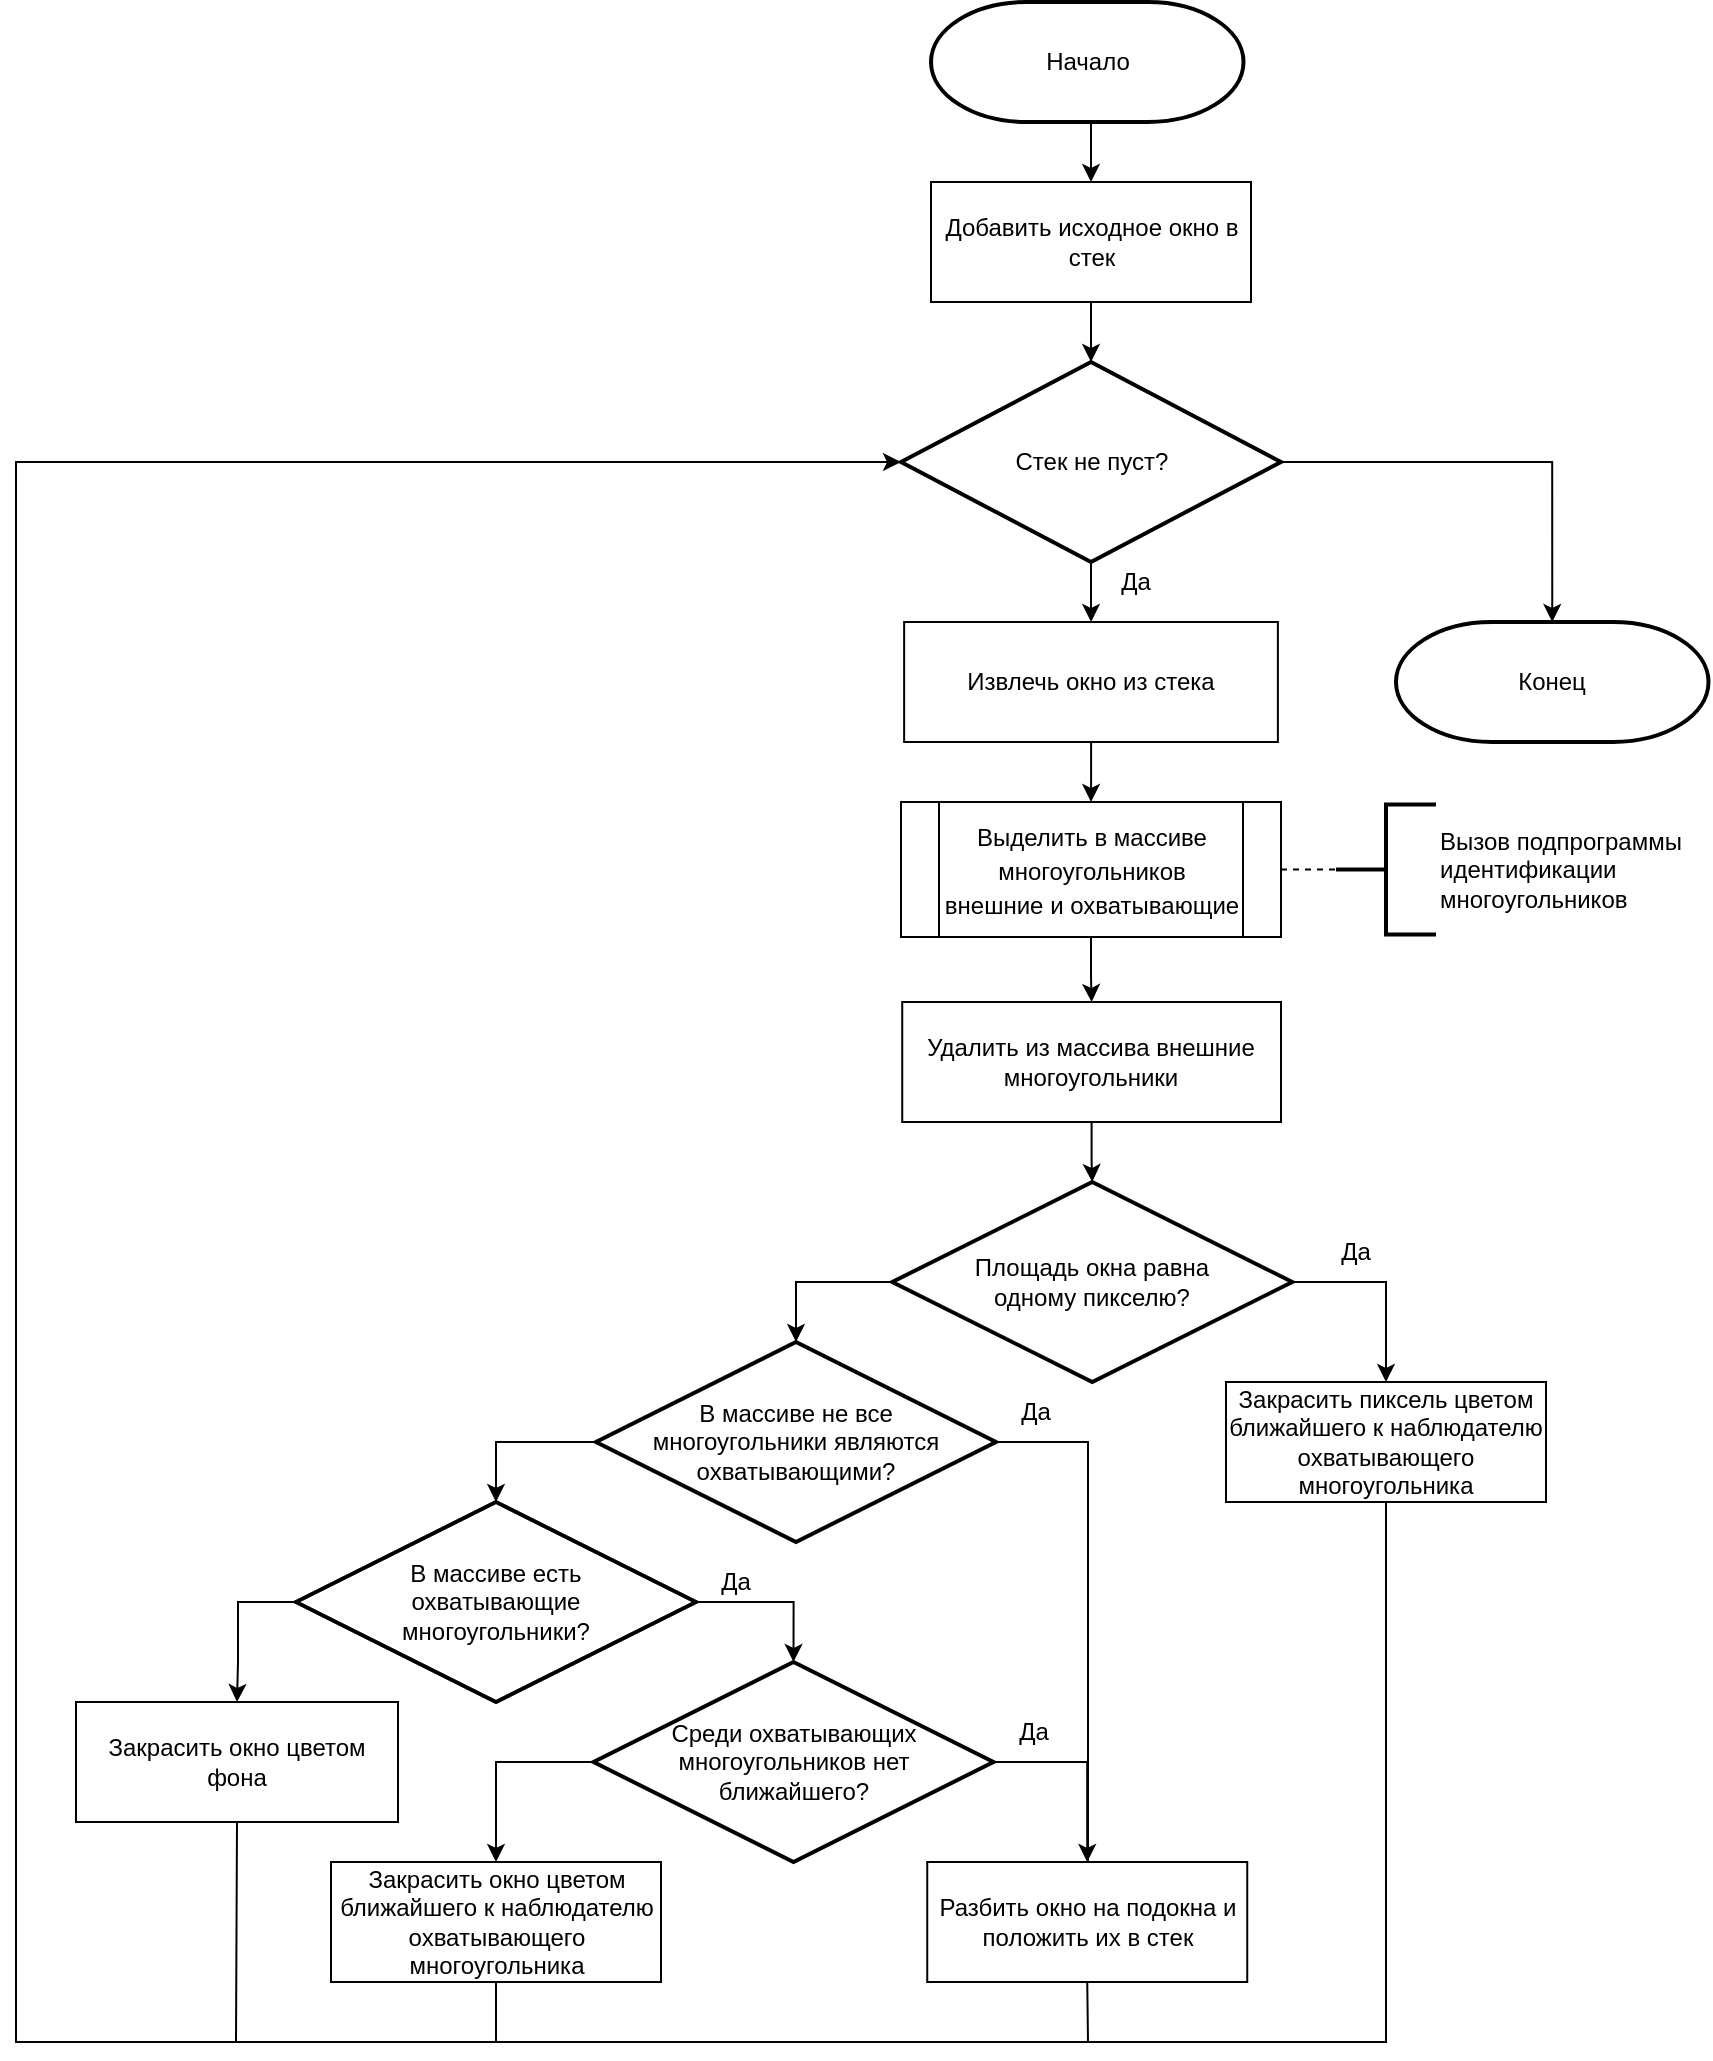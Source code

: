 <mxfile version="20.3.2" type="device" pages="4"><diagram name="Page-1" id="edf60f1a-56cd-e834-aa8a-f176f3a09ee4"><mxGraphModel dx="2317" dy="521" grid="1" gridSize="10" guides="1" tooltips="1" connect="1" arrows="1" fold="1" page="1" pageScale="1" pageWidth="1100" pageHeight="850" background="none" math="0" shadow="0"><root><mxCell id="0"/><mxCell id="1" parent="0"/><mxCell id="Aw9oS-VddvhIMkqDX_Ge-1" style="edgeStyle=orthogonalEdgeStyle;rounded=0;orthogonalLoop=1;jettySize=auto;html=1;entryX=0.5;entryY=0;entryDx=0;entryDy=0;exitX=0.5;exitY=1;exitDx=0;exitDy=0;exitPerimeter=0;" parent="1" source="Aw9oS-VddvhIMkqDX_Ge-36" target="Aw9oS-VddvhIMkqDX_Ge-19" edge="1"><mxGeometry relative="1" as="geometry"><mxPoint x="-32.5" y="160" as="sourcePoint"/></mxGeometry></mxCell><mxCell id="Aw9oS-VddvhIMkqDX_Ge-2" value="" style="edgeStyle=orthogonalEdgeStyle;rounded=0;orthogonalLoop=1;jettySize=auto;html=1;" parent="1" source="Aw9oS-VddvhIMkqDX_Ge-4" target="Aw9oS-VddvhIMkqDX_Ge-21" edge="1"><mxGeometry relative="1" as="geometry"/></mxCell><mxCell id="Aw9oS-VddvhIMkqDX_Ge-3" style="edgeStyle=orthogonalEdgeStyle;rounded=0;orthogonalLoop=1;jettySize=auto;html=1;entryX=0.5;entryY=0;entryDx=0;entryDy=0;entryPerimeter=0;" parent="1" source="Aw9oS-VddvhIMkqDX_Ge-4" target="Aw9oS-VddvhIMkqDX_Ge-37" edge="1"><mxGeometry relative="1" as="geometry"><mxPoint x="230" y="440" as="targetPoint"/></mxGeometry></mxCell><mxCell id="Aw9oS-VddvhIMkqDX_Ge-4" value="Стек не пуст?" style="strokeWidth=2;html=1;shape=mxgraph.flowchart.decision;whiteSpace=wrap;" parent="1" vertex="1"><mxGeometry x="-127.5" y="340" width="190" height="100" as="geometry"/></mxCell><mxCell id="Aw9oS-VddvhIMkqDX_Ge-6" style="edgeStyle=orthogonalEdgeStyle;rounded=0;orthogonalLoop=1;jettySize=auto;html=1;entryX=0.5;entryY=0;entryDx=0;entryDy=0;entryPerimeter=0;exitX=0;exitY=0.5;exitDx=0;exitDy=0;exitPerimeter=0;" parent="1" source="Aw9oS-VddvhIMkqDX_Ge-7" target="Aw9oS-VddvhIMkqDX_Ge-10" edge="1"><mxGeometry relative="1" as="geometry"/></mxCell><mxCell id="sppZKNap8bA20Tte7dSJ-5" style="edgeStyle=orthogonalEdgeStyle;rounded=0;orthogonalLoop=1;jettySize=auto;html=1;entryX=0.5;entryY=0;entryDx=0;entryDy=0;" parent="1" source="Aw9oS-VddvhIMkqDX_Ge-7" target="Aw9oS-VddvhIMkqDX_Ge-27" edge="1"><mxGeometry relative="1" as="geometry"><Array as="points"><mxPoint x="-34" y="880"/><mxPoint x="-34" y="1100"/></Array></mxGeometry></mxCell><mxCell id="Aw9oS-VddvhIMkqDX_Ge-7" value="В массиве не все&lt;br&gt;многоугольники являются охватывающими?" style="strokeWidth=2;html=1;shape=mxgraph.flowchart.decision;whiteSpace=wrap;" parent="1" vertex="1"><mxGeometry x="-280" y="830" width="200" height="100" as="geometry"/></mxCell><mxCell id="QBePJhls5Upi1YIXJyV5-4" style="edgeStyle=orthogonalEdgeStyle;rounded=0;orthogonalLoop=1;jettySize=auto;html=1;entryX=0.5;entryY=0;entryDx=0;entryDy=0;entryPerimeter=0;" parent="1" source="Aw9oS-VddvhIMkqDX_Ge-10" target="Aw9oS-VddvhIMkqDX_Ge-38" edge="1"><mxGeometry relative="1" as="geometry"><Array as="points"><mxPoint x="-181" y="960"/></Array></mxGeometry></mxCell><mxCell id="sppZKNap8bA20Tte7dSJ-6" style="edgeStyle=orthogonalEdgeStyle;rounded=0;orthogonalLoop=1;jettySize=auto;html=1;entryX=0.5;entryY=0;entryDx=0;entryDy=0;" parent="1" source="Aw9oS-VddvhIMkqDX_Ge-10" target="Aw9oS-VddvhIMkqDX_Ge-23" edge="1"><mxGeometry relative="1" as="geometry"><Array as="points"><mxPoint x="-459" y="960"/><mxPoint x="-459" y="990"/></Array></mxGeometry></mxCell><mxCell id="Aw9oS-VddvhIMkqDX_Ge-10" value="В массиве есть &lt;br&gt;охватывающие &lt;br&gt;многоугольники?" style="strokeWidth=2;html=1;shape=mxgraph.flowchart.decision;whiteSpace=wrap;" parent="1" vertex="1"><mxGeometry x="-430" y="910" width="200" height="100" as="geometry"/></mxCell><mxCell id="Aw9oS-VddvhIMkqDX_Ge-12" style="edgeStyle=orthogonalEdgeStyle;rounded=0;orthogonalLoop=1;jettySize=auto;html=1;entryX=0.5;entryY=0;entryDx=0;entryDy=0;entryPerimeter=0;exitX=0;exitY=0.5;exitDx=0;exitDy=0;exitPerimeter=0;" parent="1" source="Aw9oS-VddvhIMkqDX_Ge-13" target="Aw9oS-VddvhIMkqDX_Ge-7" edge="1"><mxGeometry relative="1" as="geometry"><mxPoint x="-180" y="785" as="sourcePoint"/></mxGeometry></mxCell><mxCell id="Aw9oS-VddvhIMkqDX_Ge-13" value="Площадь окна равна&lt;br&gt;одному пикселю?" style="strokeWidth=2;html=1;shape=mxgraph.flowchart.decision;whiteSpace=wrap;" parent="1" vertex="1"><mxGeometry x="-131.87" y="750" width="200" height="100" as="geometry"/></mxCell><mxCell id="sppZKNap8bA20Tte7dSJ-2" style="edgeStyle=orthogonalEdgeStyle;rounded=0;orthogonalLoop=1;jettySize=auto;html=1;entryX=0.5;entryY=0;entryDx=0;entryDy=0;" parent="1" source="Aw9oS-VddvhIMkqDX_Ge-15" target="Aw9oS-VddvhIMkqDX_Ge-25" edge="1"><mxGeometry relative="1" as="geometry"/></mxCell><mxCell id="Aw9oS-VddvhIMkqDX_Ge-15" value="&lt;span style=&quot;font-size: 12px;&quot;&gt;Выделить в массиве многоугольников&lt;/span&gt;&lt;br style=&quot;font-size: 12px;&quot;&gt;&lt;span style=&quot;font-size: 12px;&quot;&gt;внешние и охватывающие&lt;/span&gt;" style="shape=process;whiteSpace=wrap;html=1;backgroundOutline=1;fontSize=14;" parent="1" vertex="1"><mxGeometry x="-127.5" y="560" width="190" height="67.5" as="geometry"/></mxCell><mxCell id="Aw9oS-VddvhIMkqDX_Ge-16" value="Вызов подпрограммы&lt;br&gt;идентификации&lt;br&gt;многоугольников" style="strokeWidth=2;html=1;shape=mxgraph.flowchart.annotation_2;align=left;labelPosition=right;pointerEvents=1;" parent="1" vertex="1"><mxGeometry x="90" y="561.25" width="50" height="65" as="geometry"/></mxCell><mxCell id="Aw9oS-VddvhIMkqDX_Ge-17" value="" style="endArrow=none;dashed=1;html=1;rounded=0;exitX=1;exitY=0.5;exitDx=0;exitDy=0;entryX=0;entryY=0.5;entryDx=0;entryDy=0;entryPerimeter=0;" parent="1" source="Aw9oS-VddvhIMkqDX_Ge-15" target="Aw9oS-VddvhIMkqDX_Ge-16" edge="1"><mxGeometry width="50" height="50" relative="1" as="geometry"><mxPoint x="265" y="740" as="sourcePoint"/><mxPoint x="315" y="690" as="targetPoint"/></mxGeometry></mxCell><mxCell id="Aw9oS-VddvhIMkqDX_Ge-18" style="edgeStyle=orthogonalEdgeStyle;rounded=0;orthogonalLoop=1;jettySize=auto;html=1;entryX=0.5;entryY=0;entryDx=0;entryDy=0;entryPerimeter=0;" parent="1" source="Aw9oS-VddvhIMkqDX_Ge-19" target="Aw9oS-VddvhIMkqDX_Ge-4" edge="1"><mxGeometry relative="1" as="geometry"/></mxCell><mxCell id="Aw9oS-VddvhIMkqDX_Ge-19" value="Добавить исходное окно в стек" style="rounded=0;whiteSpace=wrap;html=1;" parent="1" vertex="1"><mxGeometry x="-112.5" y="250" width="160" height="60" as="geometry"/></mxCell><mxCell id="Aw9oS-VddvhIMkqDX_Ge-20" value="" style="edgeStyle=orthogonalEdgeStyle;rounded=0;orthogonalLoop=1;jettySize=auto;html=1;" parent="1" source="Aw9oS-VddvhIMkqDX_Ge-21" target="Aw9oS-VddvhIMkqDX_Ge-15" edge="1"><mxGeometry relative="1" as="geometry"/></mxCell><mxCell id="Aw9oS-VddvhIMkqDX_Ge-21" value="Извлечь окно из стека" style="rounded=0;whiteSpace=wrap;html=1;" parent="1" vertex="1"><mxGeometry x="-125.93" y="470" width="186.87" height="60" as="geometry"/></mxCell><mxCell id="Aw9oS-VddvhIMkqDX_Ge-22" value="Закрасить пиксель цветом ближайшего к наблюдателю охватывающего многоугольника" style="rounded=0;whiteSpace=wrap;html=1;" parent="1" vertex="1"><mxGeometry x="35" y="850" width="160" height="60" as="geometry"/></mxCell><mxCell id="Aw9oS-VddvhIMkqDX_Ge-23" value="Закрасить окно цветом фона" style="rounded=0;whiteSpace=wrap;html=1;" parent="1" vertex="1"><mxGeometry x="-540" y="1010" width="161" height="60" as="geometry"/></mxCell><mxCell id="sppZKNap8bA20Tte7dSJ-3" style="edgeStyle=orthogonalEdgeStyle;rounded=0;orthogonalLoop=1;jettySize=auto;html=1;entryX=0.5;entryY=0;entryDx=0;entryDy=0;entryPerimeter=0;" parent="1" source="Aw9oS-VddvhIMkqDX_Ge-25" target="Aw9oS-VddvhIMkqDX_Ge-13" edge="1"><mxGeometry relative="1" as="geometry"/></mxCell><mxCell id="Aw9oS-VddvhIMkqDX_Ge-25" value="Удалить из массива внешние многоугольники" style="rounded=0;whiteSpace=wrap;html=1;" parent="1" vertex="1"><mxGeometry x="-126.88" y="660" width="189.38" height="60" as="geometry"/></mxCell><mxCell id="Aw9oS-VddvhIMkqDX_Ge-26" value="Закрасить окно цветом ближайшего к наблюдателю охватывающего многоугольника" style="rounded=0;whiteSpace=wrap;html=1;" parent="1" vertex="1"><mxGeometry x="-412.5" y="1090" width="165" height="60" as="geometry"/></mxCell><mxCell id="Aw9oS-VddvhIMkqDX_Ge-27" value="Разбить окно на подокна и положить их в стек" style="rounded=0;whiteSpace=wrap;html=1;" parent="1" vertex="1"><mxGeometry x="-114.38" y="1090" width="160" height="60" as="geometry"/></mxCell><mxCell id="Aw9oS-VddvhIMkqDX_Ge-28" value="" style="endArrow=classic;html=1;rounded=0;exitX=0.5;exitY=1;exitDx=0;exitDy=0;entryX=0;entryY=0.5;entryDx=0;entryDy=0;entryPerimeter=0;" parent="1" source="Aw9oS-VddvhIMkqDX_Ge-27" target="Aw9oS-VddvhIMkqDX_Ge-4" edge="1"><mxGeometry width="50" height="50" relative="1" as="geometry"><mxPoint x="-110" y="750" as="sourcePoint"/><mxPoint x="-60" y="700" as="targetPoint"/><Array as="points"><mxPoint x="-34" y="1180"/><mxPoint x="-570" y="1180"/><mxPoint x="-570" y="390"/></Array></mxGeometry></mxCell><mxCell id="Aw9oS-VddvhIMkqDX_Ge-29" value="" style="endArrow=none;html=1;rounded=0;entryX=0.5;entryY=1;entryDx=0;entryDy=0;" parent="1" target="Aw9oS-VddvhIMkqDX_Ge-26" edge="1"><mxGeometry width="50" height="50" relative="1" as="geometry"><mxPoint x="-500" y="1180" as="sourcePoint"/><mxPoint x="-450" y="1245" as="targetPoint"/><Array as="points"><mxPoint x="-330" y="1180"/></Array></mxGeometry></mxCell><mxCell id="Aw9oS-VddvhIMkqDX_Ge-30" value="" style="endArrow=none;html=1;rounded=0;entryX=0.5;entryY=1;entryDx=0;entryDy=0;" parent="1" target="Aw9oS-VddvhIMkqDX_Ge-23" edge="1"><mxGeometry width="50" height="50" relative="1" as="geometry"><mxPoint x="-250" y="1180" as="sourcePoint"/><mxPoint x="-40" y="1145" as="targetPoint"/><Array as="points"><mxPoint x="-460" y="1180"/></Array></mxGeometry></mxCell><mxCell id="Aw9oS-VddvhIMkqDX_Ge-31" value="" style="endArrow=none;html=1;rounded=0;entryX=0.5;entryY=1;entryDx=0;entryDy=0;" parent="1" target="Aw9oS-VddvhIMkqDX_Ge-22" edge="1"><mxGeometry width="50" height="50" relative="1" as="geometry"><mxPoint x="-90" y="1180" as="sourcePoint"/><mxPoint x="200" y="1115" as="targetPoint"/><Array as="points"><mxPoint x="115" y="1180"/></Array></mxGeometry></mxCell><mxCell id="Aw9oS-VddvhIMkqDX_Ge-32" value="Да" style="text;html=1;strokeColor=none;fillColor=none;align=center;verticalAlign=middle;whiteSpace=wrap;rounded=0;" parent="1" vertex="1"><mxGeometry x="-30" y="440" width="40" height="20" as="geometry"/></mxCell><mxCell id="Aw9oS-VddvhIMkqDX_Ge-33" value="Да" style="text;html=1;strokeColor=none;fillColor=none;align=center;verticalAlign=middle;whiteSpace=wrap;rounded=0;" parent="1" vertex="1"><mxGeometry x="80" y="775" width="40" height="20" as="geometry"/></mxCell><mxCell id="Aw9oS-VddvhIMkqDX_Ge-34" value="Да" style="text;html=1;strokeColor=none;fillColor=none;align=center;verticalAlign=middle;whiteSpace=wrap;rounded=0;" parent="1" vertex="1"><mxGeometry x="-80" y="855" width="40" height="20" as="geometry"/></mxCell><mxCell id="Aw9oS-VddvhIMkqDX_Ge-35" value="Да" style="text;html=1;strokeColor=none;fillColor=none;align=center;verticalAlign=middle;whiteSpace=wrap;rounded=0;" parent="1" vertex="1"><mxGeometry x="-230" y="940" width="40" height="20" as="geometry"/></mxCell><mxCell id="Aw9oS-VddvhIMkqDX_Ge-36" value="Начало" style="strokeWidth=2;html=1;shape=mxgraph.flowchart.terminator;whiteSpace=wrap;" parent="1" vertex="1"><mxGeometry x="-112.5" y="160" width="156.25" height="60" as="geometry"/></mxCell><mxCell id="Aw9oS-VddvhIMkqDX_Ge-37" value="Конец" style="strokeWidth=2;html=1;shape=mxgraph.flowchart.terminator;whiteSpace=wrap;" parent="1" vertex="1"><mxGeometry x="120" y="470" width="156.25" height="60" as="geometry"/></mxCell><mxCell id="sppZKNap8bA20Tte7dSJ-7" style="edgeStyle=orthogonalEdgeStyle;rounded=0;orthogonalLoop=1;jettySize=auto;html=1;entryX=0.5;entryY=0;entryDx=0;entryDy=0;" parent="1" source="Aw9oS-VddvhIMkqDX_Ge-38" target="Aw9oS-VddvhIMkqDX_Ge-27" edge="1"><mxGeometry relative="1" as="geometry"><Array as="points"><mxPoint x="-34" y="1040"/></Array></mxGeometry></mxCell><mxCell id="sppZKNap8bA20Tte7dSJ-8" style="edgeStyle=orthogonalEdgeStyle;rounded=0;orthogonalLoop=1;jettySize=auto;html=1;entryX=0.5;entryY=0;entryDx=0;entryDy=0;" parent="1" source="Aw9oS-VddvhIMkqDX_Ge-38" target="Aw9oS-VddvhIMkqDX_Ge-26" edge="1"><mxGeometry relative="1" as="geometry"><Array as="points"><mxPoint x="-330" y="1040"/></Array></mxGeometry></mxCell><mxCell id="Aw9oS-VddvhIMkqDX_Ge-38" value="Среди охватывающих многоугольников нет&lt;br&gt;ближайшего?" style="strokeWidth=2;html=1;shape=mxgraph.flowchart.decision;whiteSpace=wrap;" parent="1" vertex="1"><mxGeometry x="-281.25" y="990" width="200" height="100" as="geometry"/></mxCell><mxCell id="Aw9oS-VddvhIMkqDX_Ge-39" value="Да" style="text;html=1;strokeColor=none;fillColor=none;align=center;verticalAlign=middle;whiteSpace=wrap;rounded=0;" parent="1" vertex="1"><mxGeometry x="-81.25" y="1015" width="40" height="20" as="geometry"/></mxCell><mxCell id="QBePJhls5Upi1YIXJyV5-3" style="edgeStyle=orthogonalEdgeStyle;rounded=0;orthogonalLoop=1;jettySize=auto;html=1;entryX=0.5;entryY=0;entryDx=0;entryDy=0;exitX=1;exitY=0.5;exitDx=0;exitDy=0;exitPerimeter=0;" parent="1" source="Aw9oS-VddvhIMkqDX_Ge-13" target="Aw9oS-VddvhIMkqDX_Ge-22" edge="1"><mxGeometry relative="1" as="geometry"><mxPoint x="67.5" y="802.502" as="sourcePoint"/><mxPoint x="125" y="850" as="targetPoint"/><Array as="points"><mxPoint x="115" y="800"/></Array></mxGeometry></mxCell></root></mxGraphModel></diagram><diagram id="GnRJa1OGsN_B2WkJhXW1" name="Страница 2"><mxGraphModel dx="2105" dy="547" grid="1" gridSize="10" guides="1" tooltips="1" connect="1" arrows="1" fold="1" page="1" pageScale="1" pageWidth="827" pageHeight="1169" math="0" shadow="0"><root><mxCell id="0"/><mxCell id="1" parent="0"/><mxCell id="K3qHEiRxm9O6Hwn8R4KH-15" style="edgeStyle=orthogonalEdgeStyle;rounded=0;orthogonalLoop=1;jettySize=auto;html=1;entryX=0.5;entryY=0;entryDx=0;entryDy=0;entryPerimeter=0;exitX=0.5;exitY=1;exitDx=0;exitDy=0;exitPerimeter=0;" parent="1" source="hzXjxpeXwVWbhh7eyF4R-3" target="hzXjxpeXwVWbhh7eyF4R-2" edge="1"><mxGeometry relative="1" as="geometry"><mxPoint x="21.667" y="580" as="sourcePoint"/><mxPoint x="-10" y="600" as="targetPoint"/><Array as="points"><mxPoint x="21" y="600"/><mxPoint x="21" y="600"/></Array></mxGeometry></mxCell><mxCell id="K3qHEiRxm9O6Hwn8R4KH-20" style="edgeStyle=orthogonalEdgeStyle;rounded=0;orthogonalLoop=1;jettySize=auto;html=1;entryX=0.5;entryY=0;entryDx=0;entryDy=0;exitX=0.5;exitY=0;exitDx=0;exitDy=0;exitPerimeter=0;" parent="1" source="hzXjxpeXwVWbhh7eyF4R-5" target="K3qHEiRxm9O6Hwn8R4KH-12" edge="1"><mxGeometry relative="1" as="geometry"><mxPoint x="22.172" y="1030" as="sourcePoint"/></mxGeometry></mxCell><mxCell id="K3qHEiRxm9O6Hwn8R4KH-16" style="edgeStyle=orthogonalEdgeStyle;rounded=0;orthogonalLoop=1;jettySize=auto;html=1;entryX=0.5;entryY=0;entryDx=0;entryDy=0;exitX=0.5;exitY=1;exitDx=0;exitDy=0;exitPerimeter=0;" parent="1" source="hzXjxpeXwVWbhh7eyF4R-2" target="K3qHEiRxm9O6Hwn8R4KH-7" edge="1"><mxGeometry relative="1" as="geometry"><mxPoint x="30" y="680" as="sourcePoint"/></mxGeometry></mxCell><mxCell id="K3qHEiRxm9O6Hwn8R4KH-19" style="edgeStyle=orthogonalEdgeStyle;rounded=0;orthogonalLoop=1;jettySize=auto;html=1;entryX=0.5;entryY=1;entryDx=0;entryDy=0;entryPerimeter=0;exitX=0.492;exitY=0.001;exitDx=0;exitDy=0;exitPerimeter=0;" parent="1" source="hzXjxpeXwVWbhh7eyF4R-4" target="hzXjxpeXwVWbhh7eyF4R-5" edge="1"><mxGeometry relative="1" as="geometry"><mxPoint x="22.2" y="940" as="sourcePoint"/><mxPoint x="22.19" y="970" as="targetPoint"/></mxGeometry></mxCell><mxCell id="K3qHEiRxm9O6Hwn8R4KH-17" style="edgeStyle=orthogonalEdgeStyle;rounded=0;orthogonalLoop=1;jettySize=auto;html=1;entryX=0.5;entryY=0;entryDx=0;entryDy=0;" parent="1" source="K3qHEiRxm9O6Hwn8R4KH-7" target="K3qHEiRxm9O6Hwn8R4KH-9" edge="1"><mxGeometry relative="1" as="geometry"/></mxCell><mxCell id="K3qHEiRxm9O6Hwn8R4KH-7" value="Определить факт пересечения ребра окна с ребром многоугольника" style="shape=process;whiteSpace=wrap;html=1;backgroundOutline=1;" parent="1" vertex="1"><mxGeometry x="-77.31" y="700" width="199" height="60" as="geometry"/></mxCell><mxCell id="K3qHEiRxm9O6Hwn8R4KH-18" style="edgeStyle=orthogonalEdgeStyle;rounded=0;orthogonalLoop=1;jettySize=auto;html=1;entryX=0.492;entryY=1.003;entryDx=0;entryDy=0;entryPerimeter=0;" parent="1" source="K3qHEiRxm9O6Hwn8R4KH-9" target="hzXjxpeXwVWbhh7eyF4R-4" edge="1"><mxGeometry relative="1" as="geometry"><mxPoint x="10" y="870" as="targetPoint"/></mxGeometry></mxCell><mxCell id="K3qHEiRxm9O6Hwn8R4KH-27" style="edgeStyle=orthogonalEdgeStyle;rounded=0;orthogonalLoop=1;jettySize=auto;html=1;entryX=0.5;entryY=0;entryDx=0;entryDy=0;" parent="1" source="K3qHEiRxm9O6Hwn8R4KH-9" target="K3qHEiRxm9O6Hwn8R4KH-24" edge="1"><mxGeometry relative="1" as="geometry"/></mxCell><mxCell id="K3qHEiRxm9O6Hwn8R4KH-9" value="Пересечение найдено" style="rhombus;whiteSpace=wrap;html=1;" parent="1" vertex="1"><mxGeometry x="-77.31" y="790" width="199" height="60" as="geometry"/></mxCell><mxCell id="K3qHEiRxm9O6Hwn8R4KH-14" style="edgeStyle=orthogonalEdgeStyle;rounded=0;orthogonalLoop=1;jettySize=auto;html=1;exitX=0.5;exitY=1;exitDx=0;exitDy=0;exitPerimeter=0;entryX=0.5;entryY=0;entryDx=0;entryDy=0;entryPerimeter=0;" parent="1" source="Xz9Gc3LZyVL6yFyl_0nl-1" target="hzXjxpeXwVWbhh7eyF4R-3" edge="1"><mxGeometry relative="1" as="geometry"><mxPoint x="20" y="400" as="sourcePoint"/><mxPoint x="10" y="510" as="targetPoint"/></mxGeometry></mxCell><mxCell id="K3qHEiRxm9O6Hwn8R4KH-21" style="edgeStyle=orthogonalEdgeStyle;rounded=0;orthogonalLoop=1;jettySize=auto;html=1;entryX=0.5;entryY=0;entryDx=0;entryDy=0;exitX=0;exitY=0.5;exitDx=0;exitDy=0;" parent="1" source="K3qHEiRxm9O6Hwn8R4KH-12" target="K3qHEiRxm9O6Hwn8R4KH-13" edge="1"><mxGeometry relative="1" as="geometry"/></mxCell><mxCell id="K3qHEiRxm9O6Hwn8R4KH-26" style="edgeStyle=orthogonalEdgeStyle;rounded=0;orthogonalLoop=1;jettySize=auto;html=1;entryX=0.5;entryY=0;entryDx=0;entryDy=0;exitX=1;exitY=0.5;exitDx=0;exitDy=0;" parent="1" source="K3qHEiRxm9O6Hwn8R4KH-12" target="K3qHEiRxm9O6Hwn8R4KH-25" edge="1"><mxGeometry relative="1" as="geometry"/></mxCell><mxCell id="K3qHEiRxm9O6Hwn8R4KH-12" value="Одна из вершин&lt;br&gt;многоугольника лежит&lt;br&gt;внутри окна" style="rhombus;whiteSpace=wrap;html=1;" parent="1" vertex="1"><mxGeometry x="-77.81" y="1060" width="199" height="80" as="geometry"/></mxCell><mxCell id="K3qHEiRxm9O6Hwn8R4KH-30" style="edgeStyle=orthogonalEdgeStyle;rounded=0;orthogonalLoop=1;jettySize=auto;html=1;entryX=0.5;entryY=0;entryDx=0;entryDy=0;exitX=0;exitY=0.5;exitDx=0;exitDy=0;" parent="1" source="K3qHEiRxm9O6Hwn8R4KH-13" target="K3qHEiRxm9O6Hwn8R4KH-29" edge="1"><mxGeometry relative="1" as="geometry"/></mxCell><mxCell id="K3qHEiRxm9O6Hwn8R4KH-32" style="edgeStyle=orthogonalEdgeStyle;rounded=0;orthogonalLoop=1;jettySize=auto;html=1;entryX=0.5;entryY=0;entryDx=0;entryDy=0;exitX=1;exitY=0.5;exitDx=0;exitDy=0;" parent="1" source="K3qHEiRxm9O6Hwn8R4KH-13" target="K3qHEiRxm9O6Hwn8R4KH-28" edge="1"><mxGeometry relative="1" as="geometry"/></mxCell><mxCell id="K3qHEiRxm9O6Hwn8R4KH-13" value="Одна из вершин&lt;br&gt;окна лежит внутри&lt;br&gt;многоугольника" style="rhombus;whiteSpace=wrap;html=1;" parent="1" vertex="1"><mxGeometry x="-220" y="1130" width="199" height="80" as="geometry"/></mxCell><mxCell id="K3qHEiRxm9O6Hwn8R4KH-35" style="edgeStyle=orthogonalEdgeStyle;rounded=0;orthogonalLoop=1;jettySize=auto;html=1;exitX=0.5;exitY=1;exitDx=0;exitDy=0;entryX=0.5;entryY=0;entryDx=0;entryDy=0;entryPerimeter=0;" parent="1" source="K3qHEiRxm9O6Hwn8R4KH-24" target="Xz9Gc3LZyVL6yFyl_0nl-3" edge="1"><mxGeometry relative="1" as="geometry"><mxPoint x="260" y="940" as="sourcePoint"/><Array as="points"><mxPoint x="255" y="1300"/><mxPoint x="22" y="1300"/></Array><mxPoint x="10" y="1310" as="targetPoint"/></mxGeometry></mxCell><mxCell id="K3qHEiRxm9O6Hwn8R4KH-24" value="res = 0" style="rounded=0;whiteSpace=wrap;html=1;" parent="1" vertex="1"><mxGeometry x="170" y="880" width="170" height="60" as="geometry"/></mxCell><mxCell id="K3qHEiRxm9O6Hwn8R4KH-34" style="edgeStyle=orthogonalEdgeStyle;rounded=0;orthogonalLoop=1;jettySize=auto;html=1;exitX=0.5;exitY=1;exitDx=0;exitDy=0;entryX=0.5;entryY=0;entryDx=0;entryDy=0;entryPerimeter=0;" parent="1" source="K3qHEiRxm9O6Hwn8R4KH-25" target="Xz9Gc3LZyVL6yFyl_0nl-3" edge="1"><mxGeometry relative="1" as="geometry"><mxPoint x="40" y="1320" as="targetPoint"/><Array as="points"><mxPoint x="155" y="1300"/><mxPoint x="22" y="1300"/></Array></mxGeometry></mxCell><mxCell id="K3qHEiRxm9O6Hwn8R4KH-25" value="res = 0" style="rounded=0;whiteSpace=wrap;html=1;" parent="1" vertex="1"><mxGeometry x="70" y="1140" width="170" height="60" as="geometry"/></mxCell><mxCell id="K3qHEiRxm9O6Hwn8R4KH-33" style="edgeStyle=orthogonalEdgeStyle;rounded=0;orthogonalLoop=1;jettySize=auto;html=1;entryX=0.5;entryY=0;entryDx=0;entryDy=0;entryPerimeter=0;" parent="1" source="K3qHEiRxm9O6Hwn8R4KH-28" target="Xz9Gc3LZyVL6yFyl_0nl-3" edge="1"><mxGeometry relative="1" as="geometry"><mxPoint y="1320" as="targetPoint"/><Array as="points"><mxPoint x="21" y="1270"/><mxPoint x="22" y="1270"/></Array></mxGeometry></mxCell><mxCell id="K3qHEiRxm9O6Hwn8R4KH-28" value="res = 1" style="rounded=0;whiteSpace=wrap;html=1;" parent="1" vertex="1"><mxGeometry x="-65.62" y="1210" width="174.61" height="60" as="geometry"/></mxCell><mxCell id="K3qHEiRxm9O6Hwn8R4KH-31" style="edgeStyle=orthogonalEdgeStyle;rounded=0;orthogonalLoop=1;jettySize=auto;html=1;exitX=0.5;exitY=1;exitDx=0;exitDy=0;entryX=0.5;entryY=0;entryDx=0;entryDy=0;entryPerimeter=0;" parent="1" source="K3qHEiRxm9O6Hwn8R4KH-29" target="Xz9Gc3LZyVL6yFyl_0nl-3" edge="1"><mxGeometry relative="1" as="geometry"><mxPoint x="40" y="1310" as="targetPoint"/><Array as="points"><mxPoint x="-245" y="1250"/><mxPoint x="-245" y="1300"/><mxPoint x="22" y="1300"/></Array></mxGeometry></mxCell><mxCell id="K3qHEiRxm9O6Hwn8R4KH-29" value="res = 2" style="rounded=0;whiteSpace=wrap;html=1;" parent="1" vertex="1"><mxGeometry x="-340" y="1210" width="170" height="60" as="geometry"/></mxCell><mxCell id="K3qHEiRxm9O6Hwn8R4KH-36" value="res = 0 - многоугольник&amp;nbsp;частично или полностью&lt;br&gt;&lt;span style=&quot;white-space: pre;&quot;&gt;&#9;&lt;/span&gt;&amp;nbsp; &amp;nbsp; &amp;nbsp; расположен внутри окна&lt;br&gt;res = 1 - многоугольник охватывает окно&lt;br&gt;res = 2 - многоугольник является внешним&lt;br&gt;&lt;span style=&quot;white-space: pre;&quot;&gt;&#9;&lt;/span&gt;&amp;nbsp; &amp;nbsp; &amp;nbsp; по отношению к окну" style="strokeWidth=2;html=1;shape=mxgraph.flowchart.annotation_2;align=left;labelPosition=right;pointerEvents=1;" parent="1" vertex="1"><mxGeometry x="160" y="1325" width="50" height="70" as="geometry"/></mxCell><mxCell id="K3qHEiRxm9O6Hwn8R4KH-37" value="" style="endArrow=none;dashed=1;html=1;rounded=0;exitX=1;exitY=0.5;exitDx=0;exitDy=0;entryX=0;entryY=0.5;entryDx=0;entryDy=0;entryPerimeter=0;exitPerimeter=0;" parent="1" source="Xz9Gc3LZyVL6yFyl_0nl-3" target="K3qHEiRxm9O6Hwn8R4KH-36" edge="1"><mxGeometry width="50" height="50" relative="1" as="geometry"><mxPoint x="121.69" y="1360" as="sourcePoint"/><mxPoint x="220" y="1290" as="targetPoint"/></mxGeometry></mxCell><mxCell id="0NTzxynRCDXAzTo_0KSZ-1" value="Да" style="text;html=1;strokeColor=none;fillColor=none;align=center;verticalAlign=middle;whiteSpace=wrap;rounded=0;" parent="1" vertex="1"><mxGeometry x="170" y="800" width="40" height="20" as="geometry"/></mxCell><mxCell id="0NTzxynRCDXAzTo_0KSZ-2" value="Да" style="text;html=1;strokeColor=none;fillColor=none;align=center;verticalAlign=middle;whiteSpace=wrap;rounded=0;" parent="1" vertex="1"><mxGeometry x="121.19" y="1080" width="40" height="20" as="geometry"/></mxCell><mxCell id="0NTzxynRCDXAzTo_0KSZ-4" value="Да" style="text;html=1;strokeColor=none;fillColor=none;align=center;verticalAlign=middle;whiteSpace=wrap;rounded=0;" parent="1" vertex="1"><mxGeometry x="-21" y="1149" width="40" height="20" as="geometry"/></mxCell><mxCell id="Xz9Gc3LZyVL6yFyl_0nl-1" value="Начало" style="strokeWidth=2;html=1;shape=mxgraph.flowchart.terminator;whiteSpace=wrap;" parent="1" vertex="1"><mxGeometry x="-78.81" y="430" width="200" height="60" as="geometry"/></mxCell><mxCell id="Xz9Gc3LZyVL6yFyl_0nl-3" value="Конец" style="strokeWidth=2;html=1;shape=mxgraph.flowchart.terminator;whiteSpace=wrap;" parent="1" vertex="1"><mxGeometry x="-78.31" y="1330" width="200" height="60" as="geometry"/></mxCell><mxCell id="hzXjxpeXwVWbhh7eyF4R-2" value="&lt;p style=&quot;line-height: 1&quot;&gt;&lt;span style=&quot;font-family: Helvetica; font-size: 12px;&quot;&gt;Цикл по всем рёбрам окна&lt;/span&gt;&lt;br&gt;&lt;/p&gt;" style="strokeWidth=1;html=1;shape=stencil(rVXBUoMwFPyaXJmQ1EOPivXoxYPnlD5LpiEvE7C1f2/gwQgCbU1lmIG3C7t5ZBOYzKpCOWCCW1UCk89MCIPonmCvbbgPREHoilN5ojLta1U5yGsCj8prtTVATFV7PMBJ7+pOQtsCvK4bVm4YfwzPNKfMcrQ2iGi01YgZ8EFMaRve5V8kxpMHsjl3NVUuOJRQgx+hP829EsDES7RTepvTW4TTuKPe95rT+9+d0jinTczX478mKknXN85VRGM8WUfbLXQns4AsRVRmW5Uf9h4/7W52kB/amBwN+lDStTVjQvLuuNykU83ymRA9XeIRBtM6uybmpXsFo+1QQdwv0W8N5/Gg7tFYRYzjvxWi+oj4mrnBCi4kIuCTULToQhJDBtHDlYjSZr2U/olAi9KvowW+AQ==);whiteSpace=wrap;fontSize=10;fontFamily=Times New Roman;spacingLeft=10;spacingRight=10;spacingBottom=4;aspect=fixed;" parent="1" vertex="1"><mxGeometry x="-78.81" y="610" width="198.81" height="56.8" as="geometry"/></mxCell><mxCell id="hzXjxpeXwVWbhh7eyF4R-3" value="&lt;p style=&quot;line-height: 1&quot;&gt;&lt;span style=&quot;font-family: Helvetica; font-size: 12px;&quot;&gt;Цикл по всем рёбрам многоугольника&lt;/span&gt;&lt;br&gt;&lt;/p&gt;" style="strokeWidth=1;html=1;shape=stencil(rVXBUoMwFPyaXJmQ1EOPivXoxYPnlD5LpiEvE7C1f2/gwQgCbU1lmIG3C7t5ZBOYzKpCOWCCW1UCk89MCIPonmCvbbgPREHoilN5ojLta1U5yGsCj8prtTVATFV7PMBJ7+pOQtsCvK4bVm4YfwzPNKfMcrQ2iGi01YgZ8EFMaRve5V8kxpMHsjl3NVUuOJRQgx+hP829EsDES7RTepvTW4TTuKPe95rT+9+d0jinTczX478mKknXN85VRGM8WUfbLXQns4AsRVRmW5Uf9h4/7W52kB/amBwN+lDStTVjQvLuuNykU83ymRA9XeIRBtM6uybmpXsFo+1QQdwv0W8N5/Gg7tFYRYzjvxWi+oj4mrnBCi4kIuCTULToQhJDBtHDlYjSZr2U/olAi9KvowW+AQ==);whiteSpace=wrap;fontSize=10;fontFamily=Times New Roman;spacingLeft=10;spacingRight=10;spacingBottom=4;aspect=fixed;" parent="1" vertex="1"><mxGeometry x="-78.81" y="520" width="198.81" height="56.8" as="geometry"/></mxCell><mxCell id="hzXjxpeXwVWbhh7eyF4R-4" value="&lt;p style=&quot;line-height: 1&quot;&gt;&lt;span style=&quot;font-family: Helvetica; font-size: 12px;&quot;&gt;Цикл по всем рёбрам окна&lt;/span&gt;&lt;br&gt;&lt;/p&gt;" style="strokeWidth=1;html=1;shape=stencil(rVXBUoMwFPyaXJmQ1EOPivXoxYPnlD5LpiEvE7C1f2/gwQgCbU1lmIG3C7t5ZBOYzKpCOWCCW1UCk89MCIPonmCvbbgPREHoilN5ojLta1U5yGsCj8prtTVATFV7PMBJ7+pOQtsCvK4bVm4YfwzPNKfMcrQ2iGi01YgZ8EFMaRve5V8kxpMHsjl3NVUuOJRQgx+hP829EsDES7RTepvTW4TTuKPe95rT+9+d0jinTczX478mKknXN85VRGM8WUfbLXQns4AsRVRmW5Uf9h4/7W52kB/amBwN+lDStTVjQvLuuNykU83ymRA9XeIRBtM6uybmpXsFo+1QQdwv0W8N5/Gg7tFYRYzjvxWi+oj4mrnBCi4kIuCTULToQhJDBtHDlYjSZr2U/olAi9KvowW+AQ==);whiteSpace=wrap;fontSize=10;fontFamily=Times New Roman;spacingLeft=10;spacingRight=10;spacingBottom=4;aspect=fixed;direction=west;" parent="1" vertex="1"><mxGeometry x="-78.81" y="880" width="198.81" height="56.8" as="geometry"/></mxCell><mxCell id="hzXjxpeXwVWbhh7eyF4R-5" value="&lt;p style=&quot;line-height: 1&quot;&gt;&lt;span style=&quot;font-family: Helvetica; font-size: 12px;&quot;&gt;Цикл по всем рёбрам многоугольника&lt;/span&gt;&lt;br&gt;&lt;/p&gt;" style="strokeWidth=1;html=1;shape=stencil(rVXBUoMwFPyaXJmQ1EOPivXoxYPnlD5LpiEvE7C1f2/gwQgCbU1lmIG3C7t5ZBOYzKpCOWCCW1UCk89MCIPonmCvbbgPREHoilN5ojLta1U5yGsCj8prtTVATFV7PMBJ7+pOQtsCvK4bVm4YfwzPNKfMcrQ2iGi01YgZ8EFMaRve5V8kxpMHsjl3NVUuOJRQgx+hP829EsDES7RTepvTW4TTuKPe95rT+9+d0jinTczX478mKknXN85VRGM8WUfbLXQns4AsRVRmW5Uf9h4/7W52kB/amBwN+lDStTVjQvLuuNykU83ymRA9XeIRBtM6uybmpXsFo+1QQdwv0W8N5/Gg7tFYRYzjvxWi+oj4mrnBCi4kIuCTULToQhJDBtHDlYjSZr2U/olAi9KvowW+AQ==);whiteSpace=wrap;fontSize=10;fontFamily=Times New Roman;spacingLeft=10;spacingRight=10;spacingBottom=4;aspect=fixed;direction=west;" parent="1" vertex="1"><mxGeometry x="-78.81" y="970" width="198.81" height="56.8" as="geometry"/></mxCell></root></mxGraphModel></diagram><diagram id="0JoqCue78p0k4Sp7iLON" name="Old"><mxGraphModel dx="1278" dy="547" grid="1" gridSize="10" guides="1" tooltips="1" connect="1" arrows="1" fold="1" page="1" pageScale="1" pageWidth="827" pageHeight="1169" math="0" shadow="0"><root><mxCell id="0"/><mxCell id="1" parent="0"/><mxCell id="Tt-jiW5vusoMRhZZ3c4I-1" style="edgeStyle=orthogonalEdgeStyle;rounded=0;orthogonalLoop=1;jettySize=auto;html=1;entryX=0.5;entryY=0;entryDx=0;entryDy=0;exitX=0.5;exitY=1;exitDx=0;exitDy=0;exitPerimeter=0;" parent="1" source="Tt-jiW5vusoMRhZZ3c4I-36" target="Tt-jiW5vusoMRhZZ3c4I-19" edge="1"><mxGeometry relative="1" as="geometry"><mxPoint x="947.5" y="120" as="sourcePoint"/></mxGeometry></mxCell><mxCell id="Tt-jiW5vusoMRhZZ3c4I-2" value="" style="edgeStyle=orthogonalEdgeStyle;rounded=0;orthogonalLoop=1;jettySize=auto;html=1;" parent="1" source="Tt-jiW5vusoMRhZZ3c4I-4" target="Tt-jiW5vusoMRhZZ3c4I-21" edge="1"><mxGeometry relative="1" as="geometry"/></mxCell><mxCell id="Tt-jiW5vusoMRhZZ3c4I-3" style="edgeStyle=orthogonalEdgeStyle;rounded=0;orthogonalLoop=1;jettySize=auto;html=1;entryX=0.5;entryY=0;entryDx=0;entryDy=0;entryPerimeter=0;" parent="1" source="Tt-jiW5vusoMRhZZ3c4I-4" target="Tt-jiW5vusoMRhZZ3c4I-37" edge="1"><mxGeometry relative="1" as="geometry"><mxPoint x="1210" y="400" as="targetPoint"/></mxGeometry></mxCell><mxCell id="Tt-jiW5vusoMRhZZ3c4I-4" value="Стек не пуст?" style="strokeWidth=2;html=1;shape=mxgraph.flowchart.decision;whiteSpace=wrap;" parent="1" vertex="1"><mxGeometry x="852.5" y="300" width="190" height="100" as="geometry"/></mxCell><mxCell id="Tt-jiW5vusoMRhZZ3c4I-5" style="edgeStyle=orthogonalEdgeStyle;rounded=0;orthogonalLoop=1;jettySize=auto;html=1;entryX=0.5;entryY=0;entryDx=0;entryDy=0;exitX=1;exitY=0.5;exitDx=0;exitDy=0;exitPerimeter=0;" parent="1" source="Tt-jiW5vusoMRhZZ3c4I-7" target="Tt-jiW5vusoMRhZZ3c4I-23" edge="1"><mxGeometry relative="1" as="geometry"><mxPoint x="910" y="760" as="sourcePoint"/></mxGeometry></mxCell><mxCell id="Tt-jiW5vusoMRhZZ3c4I-6" style="edgeStyle=orthogonalEdgeStyle;rounded=0;orthogonalLoop=1;jettySize=auto;html=1;entryX=0.5;entryY=0;entryDx=0;entryDy=0;entryPerimeter=0;exitX=0;exitY=0.5;exitDx=0;exitDy=0;exitPerimeter=0;" parent="1" source="Tt-jiW5vusoMRhZZ3c4I-7" target="Tt-jiW5vusoMRhZZ3c4I-10" edge="1"><mxGeometry relative="1" as="geometry"/></mxCell><mxCell id="Tt-jiW5vusoMRhZZ3c4I-7" value="Все многоугольники&lt;br&gt;являются внешними?" style="strokeWidth=2;html=1;shape=mxgraph.flowchart.decision;whiteSpace=wrap;" parent="1" vertex="1"><mxGeometry x="690" y="715" width="200" height="95" as="geometry"/></mxCell><mxCell id="Tt-jiW5vusoMRhZZ3c4I-8" style="edgeStyle=orthogonalEdgeStyle;rounded=0;orthogonalLoop=1;jettySize=auto;html=1;entryX=0.5;entryY=0;entryDx=0;entryDy=0;exitX=1;exitY=0.5;exitDx=0;exitDy=0;exitPerimeter=0;" parent="1" source="Tt-jiW5vusoMRhZZ3c4I-10" target="Tt-jiW5vusoMRhZZ3c4I-26" edge="1"><mxGeometry relative="1" as="geometry"/></mxCell><mxCell id="Tt-jiW5vusoMRhZZ3c4I-9" style="edgeStyle=orthogonalEdgeStyle;rounded=0;orthogonalLoop=1;jettySize=auto;html=1;entryX=0.5;entryY=0;entryDx=0;entryDy=0;exitX=0;exitY=0.5;exitDx=0;exitDy=0;exitPerimeter=0;" parent="1" source="Tt-jiW5vusoMRhZZ3c4I-10" target="Tt-jiW5vusoMRhZZ3c4I-25" edge="1"><mxGeometry relative="1" as="geometry"/></mxCell><mxCell id="Tt-jiW5vusoMRhZZ3c4I-10" value="Один многоугольник охватывающий, а все&lt;br&gt;остальные внешние?" style="strokeWidth=2;html=1;shape=mxgraph.flowchart.decision;whiteSpace=wrap;" parent="1" vertex="1"><mxGeometry x="529" y="810" width="200" height="100" as="geometry"/></mxCell><mxCell id="Tt-jiW5vusoMRhZZ3c4I-11" style="edgeStyle=orthogonalEdgeStyle;rounded=0;orthogonalLoop=1;jettySize=auto;html=1;entryX=0.5;entryY=0;entryDx=0;entryDy=0;exitX=1;exitY=0.5;exitDx=0;exitDy=0;exitPerimeter=0;" parent="1" source="Tt-jiW5vusoMRhZZ3c4I-13" target="Tt-jiW5vusoMRhZZ3c4I-22" edge="1"><mxGeometry relative="1" as="geometry"><mxPoint x="1090" y="670" as="sourcePoint"/><Array as="points"><mxPoint x="1105" y="665"/></Array></mxGeometry></mxCell><mxCell id="Tt-jiW5vusoMRhZZ3c4I-12" style="edgeStyle=orthogonalEdgeStyle;rounded=0;orthogonalLoop=1;jettySize=auto;html=1;entryX=0.5;entryY=0;entryDx=0;entryDy=0;entryPerimeter=0;exitX=0;exitY=0.5;exitDx=0;exitDy=0;exitPerimeter=0;" parent="1" source="Tt-jiW5vusoMRhZZ3c4I-13" target="Tt-jiW5vusoMRhZZ3c4I-7" edge="1"><mxGeometry relative="1" as="geometry"><mxPoint x="800" y="650" as="sourcePoint"/></mxGeometry></mxCell><mxCell id="Tt-jiW5vusoMRhZZ3c4I-13" value="Площадь окна равна&lt;br&gt;одному пикселю?" style="strokeWidth=2;html=1;shape=mxgraph.flowchart.decision;whiteSpace=wrap;" parent="1" vertex="1"><mxGeometry x="847.5" y="615" width="200" height="100" as="geometry"/></mxCell><mxCell id="Tt-jiW5vusoMRhZZ3c4I-14" value="" style="edgeStyle=orthogonalEdgeStyle;rounded=0;orthogonalLoop=1;jettySize=auto;html=1;" parent="1" source="Tt-jiW5vusoMRhZZ3c4I-15" target="Tt-jiW5vusoMRhZZ3c4I-13" edge="1"><mxGeometry relative="1" as="geometry"/></mxCell><mxCell id="Tt-jiW5vusoMRhZZ3c4I-15" value="&lt;span style=&quot;font-size: 12px;&quot;&gt;Выделить в массиве многоугольников&lt;/span&gt;&lt;br style=&quot;font-size: 12px;&quot;&gt;&lt;span style=&quot;font-size: 12px;&quot;&gt;внешние и охватывающие&lt;/span&gt;" style="shape=process;whiteSpace=wrap;html=1;backgroundOutline=1;fontSize=14;" parent="1" vertex="1"><mxGeometry x="850" y="518.75" width="195" height="67.5" as="geometry"/></mxCell><mxCell id="Tt-jiW5vusoMRhZZ3c4I-16" value="Вызов подпрограммы&lt;br&gt;идентификации&lt;br&gt;многоугольников" style="strokeWidth=2;html=1;shape=mxgraph.flowchart.annotation_2;align=left;labelPosition=right;pointerEvents=1;" parent="1" vertex="1"><mxGeometry x="1090" y="520" width="50" height="65" as="geometry"/></mxCell><mxCell id="Tt-jiW5vusoMRhZZ3c4I-17" value="" style="endArrow=none;dashed=1;html=1;rounded=0;exitX=1;exitY=0.5;exitDx=0;exitDy=0;entryX=0;entryY=0.5;entryDx=0;entryDy=0;entryPerimeter=0;" parent="1" source="Tt-jiW5vusoMRhZZ3c4I-15" target="Tt-jiW5vusoMRhZZ3c4I-16" edge="1"><mxGeometry width="50" height="50" relative="1" as="geometry"><mxPoint x="1245" y="700" as="sourcePoint"/><mxPoint x="1295" y="650" as="targetPoint"/></mxGeometry></mxCell><mxCell id="Tt-jiW5vusoMRhZZ3c4I-18" style="edgeStyle=orthogonalEdgeStyle;rounded=0;orthogonalLoop=1;jettySize=auto;html=1;entryX=0.5;entryY=0;entryDx=0;entryDy=0;entryPerimeter=0;" parent="1" source="Tt-jiW5vusoMRhZZ3c4I-19" target="Tt-jiW5vusoMRhZZ3c4I-4" edge="1"><mxGeometry relative="1" as="geometry"/></mxCell><mxCell id="Tt-jiW5vusoMRhZZ3c4I-19" value="Добавить исходное окно в стек" style="rounded=0;whiteSpace=wrap;html=1;" parent="1" vertex="1"><mxGeometry x="867.5" y="210" width="160" height="60" as="geometry"/></mxCell><mxCell id="Tt-jiW5vusoMRhZZ3c4I-20" value="" style="edgeStyle=orthogonalEdgeStyle;rounded=0;orthogonalLoop=1;jettySize=auto;html=1;" parent="1" source="Tt-jiW5vusoMRhZZ3c4I-21" target="Tt-jiW5vusoMRhZZ3c4I-15" edge="1"><mxGeometry relative="1" as="geometry"/></mxCell><mxCell id="Tt-jiW5vusoMRhZZ3c4I-21" value="Извлечь окно из стека" style="rounded=0;whiteSpace=wrap;html=1;" parent="1" vertex="1"><mxGeometry x="850.63" y="430" width="195" height="60" as="geometry"/></mxCell><mxCell id="Tt-jiW5vusoMRhZZ3c4I-22" value="Закрасить окно цветом ближайшего к наблюдателю охватывающего многоугольника" style="rounded=0;whiteSpace=wrap;html=1;" parent="1" vertex="1"><mxGeometry x="1025" y="715" width="160" height="60" as="geometry"/></mxCell><mxCell id="Tt-jiW5vusoMRhZZ3c4I-23" value="Закрасить окно цветом фона" style="rounded=0;whiteSpace=wrap;html=1;" parent="1" vertex="1"><mxGeometry x="847.5" y="810" width="161" height="60" as="geometry"/></mxCell><mxCell id="Tt-jiW5vusoMRhZZ3c4I-24" value="" style="edgeStyle=orthogonalEdgeStyle;rounded=0;orthogonalLoop=1;jettySize=auto;html=1;" parent="1" source="Tt-jiW5vusoMRhZZ3c4I-25" target="Tt-jiW5vusoMRhZZ3c4I-27" edge="1"><mxGeometry relative="1" as="geometry"/></mxCell><mxCell id="Tt-jiW5vusoMRhZZ3c4I-25" value="Удалить из массива внешние многоугольники" style="rounded=0;whiteSpace=wrap;html=1;" parent="1" vertex="1"><mxGeometry x="400" y="910" width="165" height="60" as="geometry"/></mxCell><mxCell id="Tt-jiW5vusoMRhZZ3c4I-26" value="Закрасить окно цветом охватывающего многоугольника" style="rounded=0;whiteSpace=wrap;html=1;" parent="1" vertex="1"><mxGeometry x="695" y="910" width="165" height="60" as="geometry"/></mxCell><mxCell id="Tt-jiW5vusoMRhZZ3c4I-27" value="Разбить окно на подокна и положить их в стек" style="rounded=0;whiteSpace=wrap;html=1;" parent="1" vertex="1"><mxGeometry x="400" y="1000" width="165" height="60" as="geometry"/></mxCell><mxCell id="Tt-jiW5vusoMRhZZ3c4I-28" value="" style="endArrow=classic;html=1;rounded=0;exitX=0.5;exitY=1;exitDx=0;exitDy=0;entryX=0;entryY=0.5;entryDx=0;entryDy=0;entryPerimeter=0;" parent="1" source="Tt-jiW5vusoMRhZZ3c4I-27" target="Tt-jiW5vusoMRhZZ3c4I-4" edge="1"><mxGeometry width="50" height="50" relative="1" as="geometry"><mxPoint x="870" y="710" as="sourcePoint"/><mxPoint x="920" y="660" as="targetPoint"/><Array as="points"><mxPoint x="483" y="1090"/><mxPoint x="360" y="1090"/><mxPoint x="360" y="350"/></Array></mxGeometry></mxCell><mxCell id="Tt-jiW5vusoMRhZZ3c4I-29" value="" style="endArrow=none;html=1;rounded=0;entryX=0.5;entryY=1;entryDx=0;entryDy=0;" parent="1" target="Tt-jiW5vusoMRhZZ3c4I-26" edge="1"><mxGeometry width="50" height="50" relative="1" as="geometry"><mxPoint x="480" y="1090" as="sourcePoint"/><mxPoint x="530" y="1110" as="targetPoint"/><Array as="points"><mxPoint x="630" y="1090"/><mxPoint x="778" y="1090"/></Array></mxGeometry></mxCell><mxCell id="Tt-jiW5vusoMRhZZ3c4I-30" value="" style="endArrow=none;html=1;rounded=0;entryX=0.5;entryY=1;entryDx=0;entryDy=0;" parent="1" target="Tt-jiW5vusoMRhZZ3c4I-23" edge="1"><mxGeometry width="50" height="50" relative="1" as="geometry"><mxPoint x="730" y="1090" as="sourcePoint"/><mxPoint x="940" y="1010" as="targetPoint"/><Array as="points"><mxPoint x="928" y="1090"/></Array></mxGeometry></mxCell><mxCell id="Tt-jiW5vusoMRhZZ3c4I-31" value="" style="endArrow=none;html=1;rounded=0;entryX=0.5;entryY=1;entryDx=0;entryDy=0;" parent="1" target="Tt-jiW5vusoMRhZZ3c4I-22" edge="1"><mxGeometry width="50" height="50" relative="1" as="geometry"><mxPoint x="890" y="1090" as="sourcePoint"/><mxPoint x="1180" y="980" as="targetPoint"/><Array as="points"><mxPoint x="1105" y="1090"/></Array></mxGeometry></mxCell><mxCell id="Tt-jiW5vusoMRhZZ3c4I-32" value="Да" style="text;html=1;strokeColor=none;fillColor=none;align=center;verticalAlign=middle;whiteSpace=wrap;rounded=0;" parent="1" vertex="1"><mxGeometry x="950" y="400" width="40" height="20" as="geometry"/></mxCell><mxCell id="Tt-jiW5vusoMRhZZ3c4I-33" value="Да" style="text;html=1;strokeColor=none;fillColor=none;align=center;verticalAlign=middle;whiteSpace=wrap;rounded=0;" parent="1" vertex="1"><mxGeometry x="1060" y="640" width="40" height="20" as="geometry"/></mxCell><mxCell id="Tt-jiW5vusoMRhZZ3c4I-34" value="Да" style="text;html=1;strokeColor=none;fillColor=none;align=center;verticalAlign=middle;whiteSpace=wrap;rounded=0;" parent="1" vertex="1"><mxGeometry x="890" y="720" width="40" height="20" as="geometry"/></mxCell><mxCell id="Tt-jiW5vusoMRhZZ3c4I-35" value="Да" style="text;html=1;strokeColor=none;fillColor=none;align=center;verticalAlign=middle;whiteSpace=wrap;rounded=0;" parent="1" vertex="1"><mxGeometry x="730" y="820" width="40" height="20" as="geometry"/></mxCell><mxCell id="Tt-jiW5vusoMRhZZ3c4I-36" value="Начало" style="strokeWidth=2;html=1;shape=mxgraph.flowchart.terminator;whiteSpace=wrap;" parent="1" vertex="1"><mxGeometry x="867.5" y="120" width="156.25" height="60" as="geometry"/></mxCell><mxCell id="Tt-jiW5vusoMRhZZ3c4I-37" value="Конец" style="strokeWidth=2;html=1;shape=mxgraph.flowchart.terminator;whiteSpace=wrap;" parent="1" vertex="1"><mxGeometry x="1130" y="430" width="156.25" height="60" as="geometry"/></mxCell></root></mxGraphModel></diagram><diagram id="0OBRbwOzFamQi99ROFeQ" name="Страница 4"><mxGraphModel dx="2331" dy="1744" grid="1" gridSize="10" guides="1" tooltips="1" connect="1" arrows="1" fold="1" page="1" pageScale="1" pageWidth="827" pageHeight="1169" math="0" shadow="0"><root><mxCell id="0"/><mxCell id="1" parent="0"/><mxCell id="d-2opVWUwwt_k8r7UmAD-1" style="edgeStyle=orthogonalEdgeStyle;rounded=0;orthogonalLoop=1;jettySize=auto;html=1;entryX=0.5;entryY=0;entryDx=0;entryDy=0;exitX=0.5;exitY=1;exitDx=0;exitDy=0;exitPerimeter=0;" edge="1" parent="1" source="d-2opVWUwwt_k8r7UmAD-35" target="d-2opVWUwwt_k8r7UmAD-18"><mxGeometry relative="1" as="geometry"><mxPoint x="-32.5" as="sourcePoint"/></mxGeometry></mxCell><mxCell id="d-2opVWUwwt_k8r7UmAD-2" value="" style="edgeStyle=orthogonalEdgeStyle;rounded=0;orthogonalLoop=1;jettySize=auto;html=1;" edge="1" parent="1" source="d-2opVWUwwt_k8r7UmAD-4" target="d-2opVWUwwt_k8r7UmAD-20"><mxGeometry relative="1" as="geometry"/></mxCell><mxCell id="PrhS1Aik67GMFUOxIw9f-2" style="edgeStyle=orthogonalEdgeStyle;rounded=0;orthogonalLoop=1;jettySize=auto;html=1;entryX=0.5;entryY=0;entryDx=0;entryDy=0;entryPerimeter=0;" edge="1" parent="1" source="d-2opVWUwwt_k8r7UmAD-4" target="d-2opVWUwwt_k8r7UmAD-36"><mxGeometry relative="1" as="geometry"/></mxCell><mxCell id="d-2opVWUwwt_k8r7UmAD-4" value="Стек не пуст?" style="strokeWidth=2;html=1;shape=mxgraph.flowchart.decision;whiteSpace=wrap;" vertex="1" parent="1"><mxGeometry x="-127.5" y="180" width="190" height="100" as="geometry"/></mxCell><mxCell id="d-2opVWUwwt_k8r7UmAD-5" style="edgeStyle=orthogonalEdgeStyle;rounded=0;orthogonalLoop=1;jettySize=auto;html=1;entryX=0.5;entryY=0;entryDx=0;entryDy=0;entryPerimeter=0;exitX=0;exitY=0.5;exitDx=0;exitDy=0;exitPerimeter=0;" edge="1" parent="1" source="d-2opVWUwwt_k8r7UmAD-7" target="d-2opVWUwwt_k8r7UmAD-10"><mxGeometry relative="1" as="geometry"/></mxCell><mxCell id="d-2opVWUwwt_k8r7UmAD-6" style="edgeStyle=orthogonalEdgeStyle;rounded=0;orthogonalLoop=1;jettySize=auto;html=1;entryX=0.5;entryY=0;entryDx=0;entryDy=0;" edge="1" parent="1" source="d-2opVWUwwt_k8r7UmAD-7" target="d-2opVWUwwt_k8r7UmAD-26"><mxGeometry relative="1" as="geometry"><Array as="points"><mxPoint x="836" y="220"/><mxPoint x="836" y="440"/></Array></mxGeometry></mxCell><mxCell id="d-2opVWUwwt_k8r7UmAD-7" value="В массиве не все&lt;br&gt;многоугольники являются охватывающими?" style="strokeWidth=2;html=1;shape=mxgraph.flowchart.decision;whiteSpace=wrap;" vertex="1" parent="1"><mxGeometry x="590" y="170" width="200" height="100" as="geometry"/></mxCell><mxCell id="d-2opVWUwwt_k8r7UmAD-8" style="edgeStyle=orthogonalEdgeStyle;rounded=0;orthogonalLoop=1;jettySize=auto;html=1;entryX=0.5;entryY=0;entryDx=0;entryDy=0;entryPerimeter=0;" edge="1" parent="1" source="d-2opVWUwwt_k8r7UmAD-10" target="d-2opVWUwwt_k8r7UmAD-39"><mxGeometry relative="1" as="geometry"><Array as="points"><mxPoint x="689" y="300"/></Array></mxGeometry></mxCell><mxCell id="d-2opVWUwwt_k8r7UmAD-9" style="edgeStyle=orthogonalEdgeStyle;rounded=0;orthogonalLoop=1;jettySize=auto;html=1;entryX=0.5;entryY=0;entryDx=0;entryDy=0;" edge="1" parent="1" source="d-2opVWUwwt_k8r7UmAD-10" target="d-2opVWUwwt_k8r7UmAD-22"><mxGeometry relative="1" as="geometry"><Array as="points"><mxPoint x="411" y="300"/><mxPoint x="411" y="330"/></Array></mxGeometry></mxCell><mxCell id="d-2opVWUwwt_k8r7UmAD-10" value="В массиве есть &lt;br&gt;охватывающие &lt;br&gt;многоугольники?" style="strokeWidth=2;html=1;shape=mxgraph.flowchart.decision;whiteSpace=wrap;" vertex="1" parent="1"><mxGeometry x="440" y="250" width="200" height="100" as="geometry"/></mxCell><mxCell id="d-2opVWUwwt_k8r7UmAD-11" style="edgeStyle=orthogonalEdgeStyle;rounded=0;orthogonalLoop=1;jettySize=auto;html=1;entryX=0.5;entryY=0;entryDx=0;entryDy=0;entryPerimeter=0;exitX=0;exitY=0.5;exitDx=0;exitDy=0;exitPerimeter=0;" edge="1" parent="1" source="d-2opVWUwwt_k8r7UmAD-12" target="d-2opVWUwwt_k8r7UmAD-7"><mxGeometry relative="1" as="geometry"><mxPoint x="690" y="125" as="sourcePoint"/></mxGeometry></mxCell><mxCell id="d-2opVWUwwt_k8r7UmAD-12" value="Площадь окна равна&lt;br&gt;одному пикселю?" style="strokeWidth=2;html=1;shape=mxgraph.flowchart.decision;whiteSpace=wrap;" vertex="1" parent="1"><mxGeometry x="738.13" y="90" width="200" height="100" as="geometry"/></mxCell><mxCell id="d-2opVWUwwt_k8r7UmAD-13" style="edgeStyle=orthogonalEdgeStyle;rounded=0;orthogonalLoop=1;jettySize=auto;html=1;entryX=0.5;entryY=0;entryDx=0;entryDy=0;" edge="1" parent="1" source="d-2opVWUwwt_k8r7UmAD-14" target="d-2opVWUwwt_k8r7UmAD-24"><mxGeometry relative="1" as="geometry"/></mxCell><mxCell id="d-2opVWUwwt_k8r7UmAD-14" value="&lt;span style=&quot;font-size: 12px;&quot;&gt;Выделить в массиве многоугольников&lt;/span&gt;&lt;br style=&quot;font-size: 12px;&quot;&gt;&lt;span style=&quot;font-size: 12px;&quot;&gt;внешние и охватывающие&lt;/span&gt;" style="shape=process;whiteSpace=wrap;html=1;backgroundOutline=1;fontSize=14;" vertex="1" parent="1"><mxGeometry x="-127.5" y="400" width="190" height="67.5" as="geometry"/></mxCell><mxCell id="d-2opVWUwwt_k8r7UmAD-15" value="Вызов подпрограммы&lt;br&gt;идентификации&lt;br&gt;многоугольников" style="strokeWidth=2;html=1;shape=mxgraph.flowchart.annotation_2;align=left;labelPosition=right;pointerEvents=1;" vertex="1" parent="1"><mxGeometry x="90" y="401.25" width="50" height="65" as="geometry"/></mxCell><mxCell id="d-2opVWUwwt_k8r7UmAD-16" value="" style="endArrow=none;dashed=1;html=1;rounded=0;exitX=1;exitY=0.5;exitDx=0;exitDy=0;entryX=0;entryY=0.5;entryDx=0;entryDy=0;entryPerimeter=0;" edge="1" parent="1" source="d-2opVWUwwt_k8r7UmAD-14" target="d-2opVWUwwt_k8r7UmAD-15"><mxGeometry width="50" height="50" relative="1" as="geometry"><mxPoint x="265" y="580" as="sourcePoint"/><mxPoint x="315" y="530" as="targetPoint"/></mxGeometry></mxCell><mxCell id="d-2opVWUwwt_k8r7UmAD-17" style="edgeStyle=orthogonalEdgeStyle;rounded=0;orthogonalLoop=1;jettySize=auto;html=1;entryX=0.5;entryY=0;entryDx=0;entryDy=0;entryPerimeter=0;" edge="1" parent="1" source="d-2opVWUwwt_k8r7UmAD-18" target="d-2opVWUwwt_k8r7UmAD-4"><mxGeometry relative="1" as="geometry"/></mxCell><mxCell id="d-2opVWUwwt_k8r7UmAD-18" value="Добавить исходное окно в стек" style="rounded=0;whiteSpace=wrap;html=1;" vertex="1" parent="1"><mxGeometry x="-112.5" y="90" width="160" height="60" as="geometry"/></mxCell><mxCell id="d-2opVWUwwt_k8r7UmAD-19" value="" style="edgeStyle=orthogonalEdgeStyle;rounded=0;orthogonalLoop=1;jettySize=auto;html=1;" edge="1" parent="1" source="d-2opVWUwwt_k8r7UmAD-20" target="d-2opVWUwwt_k8r7UmAD-14"><mxGeometry relative="1" as="geometry"/></mxCell><mxCell id="d-2opVWUwwt_k8r7UmAD-20" value="Извлечь окно из стека" style="rounded=0;whiteSpace=wrap;html=1;" vertex="1" parent="1"><mxGeometry x="-125.93" y="310" width="186.87" height="60" as="geometry"/></mxCell><mxCell id="d-2opVWUwwt_k8r7UmAD-21" value="Закрасить пиксель цветом ближайшего к наблюдателю охватывающего многоугольника" style="rounded=0;whiteSpace=wrap;html=1;" vertex="1" parent="1"><mxGeometry x="905" y="190" width="160" height="60" as="geometry"/></mxCell><mxCell id="d-2opVWUwwt_k8r7UmAD-22" value="Закрасить окно цветом фона" style="rounded=0;whiteSpace=wrap;html=1;" vertex="1" parent="1"><mxGeometry x="330" y="350" width="161" height="60" as="geometry"/></mxCell><mxCell id="d-2opVWUwwt_k8r7UmAD-23" style="edgeStyle=orthogonalEdgeStyle;rounded=0;orthogonalLoop=1;jettySize=auto;html=1;entryX=0.5;entryY=0;entryDx=0;entryDy=0;" edge="1" parent="1" source="d-2opVWUwwt_k8r7UmAD-24" target="PrhS1Aik67GMFUOxIw9f-1"><mxGeometry relative="1" as="geometry"/></mxCell><mxCell id="d-2opVWUwwt_k8r7UmAD-24" value="Удалить из массива внешние многоугольники" style="rounded=0;whiteSpace=wrap;html=1;" vertex="1" parent="1"><mxGeometry x="-126.88" y="500" width="189.38" height="60" as="geometry"/></mxCell><mxCell id="d-2opVWUwwt_k8r7UmAD-25" value="Закрасить окно цветом ближайшего к наблюдателю охватывающего многоугольника" style="rounded=0;whiteSpace=wrap;html=1;" vertex="1" parent="1"><mxGeometry x="457.5" y="430" width="165" height="60" as="geometry"/></mxCell><mxCell id="d-2opVWUwwt_k8r7UmAD-26" value="Разбить окно на подокна и положить их в стек" style="rounded=0;whiteSpace=wrap;html=1;" vertex="1" parent="1"><mxGeometry x="755.62" y="430" width="160" height="60" as="geometry"/></mxCell><mxCell id="d-2opVWUwwt_k8r7UmAD-27" value="" style="endArrow=classic;html=1;rounded=0;exitX=0.5;exitY=1;exitDx=0;exitDy=0;entryX=0.5;entryY=0;entryDx=0;entryDy=0;" edge="1" parent="1" source="d-2opVWUwwt_k8r7UmAD-26" target="IkZ8NXHUdFsmD6sHhwd3-5"><mxGeometry width="50" height="50" relative="1" as="geometry"><mxPoint x="760" y="90" as="sourcePoint"/><mxPoint x="836" y="580" as="targetPoint"/><Array as="points"><mxPoint x="836" y="520"/></Array></mxGeometry></mxCell><mxCell id="d-2opVWUwwt_k8r7UmAD-28" value="" style="endArrow=none;html=1;rounded=0;entryX=0.5;entryY=1;entryDx=0;entryDy=0;" edge="1" parent="1" target="d-2opVWUwwt_k8r7UmAD-25"><mxGeometry width="50" height="50" relative="1" as="geometry"><mxPoint x="780" y="520" as="sourcePoint"/><mxPoint x="420" y="585" as="targetPoint"/><Array as="points"><mxPoint x="540" y="520"/></Array></mxGeometry></mxCell><mxCell id="d-2opVWUwwt_k8r7UmAD-29" value="" style="endArrow=none;html=1;rounded=0;entryX=0.5;entryY=1;entryDx=0;entryDy=0;exitX=0.5;exitY=0;exitDx=0;exitDy=0;" edge="1" parent="1" target="d-2opVWUwwt_k8r7UmAD-22" source="IkZ8NXHUdFsmD6sHhwd3-5"><mxGeometry width="50" height="50" relative="1" as="geometry"><mxPoint x="620" y="520" as="sourcePoint"/><mxPoint x="830" y="485" as="targetPoint"/><Array as="points"><mxPoint x="836" y="520"/><mxPoint x="410" y="520"/></Array></mxGeometry></mxCell><mxCell id="d-2opVWUwwt_k8r7UmAD-30" value="" style="endArrow=none;html=1;rounded=0;entryX=0.5;entryY=1;entryDx=0;entryDy=0;" edge="1" parent="1" target="d-2opVWUwwt_k8r7UmAD-21"><mxGeometry width="50" height="50" relative="1" as="geometry"><mxPoint x="780" y="520" as="sourcePoint"/><mxPoint x="1070" y="455" as="targetPoint"/><Array as="points"><mxPoint x="985" y="520"/></Array></mxGeometry></mxCell><mxCell id="d-2opVWUwwt_k8r7UmAD-31" value="Да" style="text;html=1;strokeColor=none;fillColor=none;align=center;verticalAlign=middle;whiteSpace=wrap;rounded=0;" vertex="1" parent="1"><mxGeometry x="-30" y="280" width="40" height="20" as="geometry"/></mxCell><mxCell id="d-2opVWUwwt_k8r7UmAD-32" value="Да" style="text;html=1;strokeColor=none;fillColor=none;align=center;verticalAlign=middle;whiteSpace=wrap;rounded=0;" vertex="1" parent="1"><mxGeometry x="950" y="115" width="40" height="20" as="geometry"/></mxCell><mxCell id="d-2opVWUwwt_k8r7UmAD-33" value="Да" style="text;html=1;strokeColor=none;fillColor=none;align=center;verticalAlign=middle;whiteSpace=wrap;rounded=0;" vertex="1" parent="1"><mxGeometry x="790" y="195" width="40" height="20" as="geometry"/></mxCell><mxCell id="d-2opVWUwwt_k8r7UmAD-34" value="Да" style="text;html=1;strokeColor=none;fillColor=none;align=center;verticalAlign=middle;whiteSpace=wrap;rounded=0;" vertex="1" parent="1"><mxGeometry x="640" y="280" width="40" height="20" as="geometry"/></mxCell><mxCell id="d-2opVWUwwt_k8r7UmAD-35" value="Начало" style="strokeWidth=2;html=1;shape=mxgraph.flowchart.terminator;whiteSpace=wrap;" vertex="1" parent="1"><mxGeometry x="-112.5" width="156.25" height="60" as="geometry"/></mxCell><mxCell id="d-2opVWUwwt_k8r7UmAD-36" value="Конец" style="strokeWidth=2;html=1;shape=mxgraph.flowchart.terminator;whiteSpace=wrap;" vertex="1" parent="1"><mxGeometry x="120" y="310" width="156.25" height="60" as="geometry"/></mxCell><mxCell id="d-2opVWUwwt_k8r7UmAD-37" style="edgeStyle=orthogonalEdgeStyle;rounded=0;orthogonalLoop=1;jettySize=auto;html=1;entryX=0.5;entryY=0;entryDx=0;entryDy=0;" edge="1" parent="1" source="d-2opVWUwwt_k8r7UmAD-39" target="d-2opVWUwwt_k8r7UmAD-26"><mxGeometry relative="1" as="geometry"><Array as="points"><mxPoint x="836" y="380"/></Array></mxGeometry></mxCell><mxCell id="d-2opVWUwwt_k8r7UmAD-38" style="edgeStyle=orthogonalEdgeStyle;rounded=0;orthogonalLoop=1;jettySize=auto;html=1;entryX=0.5;entryY=0;entryDx=0;entryDy=0;" edge="1" parent="1" source="d-2opVWUwwt_k8r7UmAD-39" target="d-2opVWUwwt_k8r7UmAD-25"><mxGeometry relative="1" as="geometry"><Array as="points"><mxPoint x="540" y="380"/></Array></mxGeometry></mxCell><mxCell id="d-2opVWUwwt_k8r7UmAD-39" value="Среди охватывающих многоугольников нет&lt;br&gt;ближайшего?" style="strokeWidth=2;html=1;shape=mxgraph.flowchart.decision;whiteSpace=wrap;" vertex="1" parent="1"><mxGeometry x="588.75" y="330" width="200" height="100" as="geometry"/></mxCell><mxCell id="d-2opVWUwwt_k8r7UmAD-40" value="Да" style="text;html=1;strokeColor=none;fillColor=none;align=center;verticalAlign=middle;whiteSpace=wrap;rounded=0;" vertex="1" parent="1"><mxGeometry x="788.75" y="355" width="40" height="20" as="geometry"/></mxCell><mxCell id="d-2opVWUwwt_k8r7UmAD-41" style="edgeStyle=orthogonalEdgeStyle;rounded=0;orthogonalLoop=1;jettySize=auto;html=1;entryX=0.5;entryY=0;entryDx=0;entryDy=0;exitX=1;exitY=0.5;exitDx=0;exitDy=0;exitPerimeter=0;" edge="1" parent="1" source="d-2opVWUwwt_k8r7UmAD-12" target="d-2opVWUwwt_k8r7UmAD-21"><mxGeometry relative="1" as="geometry"><mxPoint x="937.5" y="142.502" as="sourcePoint"/><mxPoint x="995" y="190" as="targetPoint"/><Array as="points"><mxPoint x="985" y="140"/></Array></mxGeometry></mxCell><mxCell id="PrhS1Aik67GMFUOxIw9f-1" value="А" style="ellipse;whiteSpace=wrap;html=1;aspect=fixed;" vertex="1" parent="1"><mxGeometry x="-62.19" y="590" width="60" height="60" as="geometry"/></mxCell><mxCell id="IkZ8NXHUdFsmD6sHhwd3-2" style="edgeStyle=orthogonalEdgeStyle;rounded=0;orthogonalLoop=1;jettySize=auto;html=1;entryX=0.5;entryY=0;entryDx=0;entryDy=0;entryPerimeter=0;" edge="1" parent="1" source="IkZ8NXHUdFsmD6sHhwd3-1" target="d-2opVWUwwt_k8r7UmAD-12"><mxGeometry relative="1" as="geometry"/></mxCell><mxCell id="IkZ8NXHUdFsmD6sHhwd3-1" value="А" style="ellipse;whiteSpace=wrap;html=1;aspect=fixed;" vertex="1" parent="1"><mxGeometry x="808.13" width="60" height="60" as="geometry"/></mxCell><mxCell id="IkZ8NXHUdFsmD6sHhwd3-4" style="edgeStyle=orthogonalEdgeStyle;rounded=0;orthogonalLoop=1;jettySize=auto;html=1;entryX=0;entryY=0.5;entryDx=0;entryDy=0;entryPerimeter=0;" edge="1" parent="1" source="IkZ8NXHUdFsmD6sHhwd3-3" target="d-2opVWUwwt_k8r7UmAD-4"><mxGeometry relative="1" as="geometry"><mxPoint x="-130" y="230" as="targetPoint"/></mxGeometry></mxCell><mxCell id="IkZ8NXHUdFsmD6sHhwd3-3" value="Б" style="ellipse;whiteSpace=wrap;html=1;aspect=fixed;" vertex="1" parent="1"><mxGeometry x="-247.5" y="200" width="60" height="60" as="geometry"/></mxCell><mxCell id="IkZ8NXHUdFsmD6sHhwd3-5" value="Б" style="ellipse;whiteSpace=wrap;html=1;aspect=fixed;" vertex="1" parent="1"><mxGeometry x="805.63" y="550" width="60" height="60" as="geometry"/></mxCell></root></mxGraphModel></diagram></mxfile>